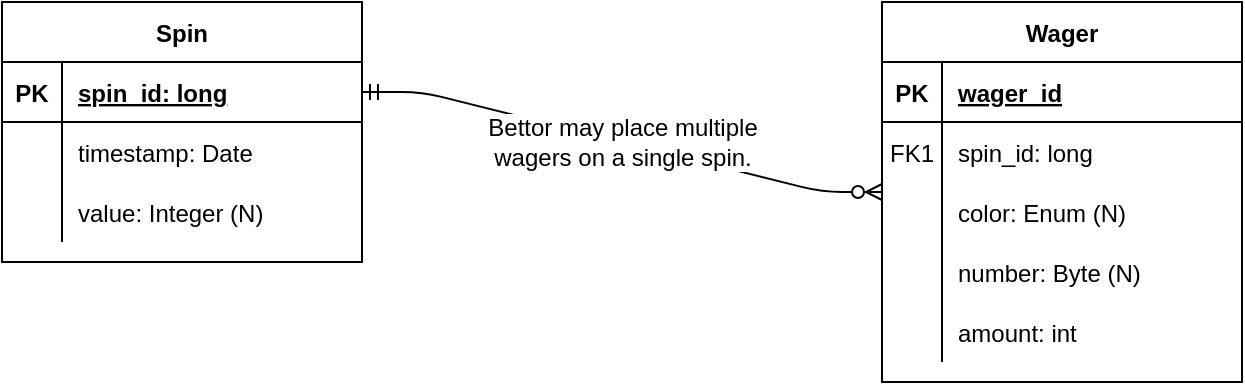<mxfile version="14.4.2" type="device"><diagram id="Kudyr5FTmwJRSDO2PnnL" name="Page-1"><mxGraphModel dx="782" dy="450" grid="1" gridSize="10" guides="1" tooltips="1" connect="1" arrows="1" fold="1" page="1" pageScale="1" pageWidth="850" pageHeight="1100" math="0" shadow="0"><root><mxCell id="0"/><mxCell id="1" parent="0"/><mxCell id="7VwLD8mQD-cMxTHsztN--1" value="Spin" style="shape=table;startSize=30;container=1;collapsible=1;childLayout=tableLayout;fixedRows=1;rowLines=0;fontStyle=1;align=center;resizeLast=1;" vertex="1" parent="1"><mxGeometry x="100" y="110" width="180" height="130" as="geometry"/></mxCell><mxCell id="7VwLD8mQD-cMxTHsztN--2" value="" style="shape=partialRectangle;collapsible=0;dropTarget=0;pointerEvents=0;fillColor=none;top=0;left=0;bottom=1;right=0;points=[[0,0.5],[1,0.5]];portConstraint=eastwest;" vertex="1" parent="7VwLD8mQD-cMxTHsztN--1"><mxGeometry y="30" width="180" height="30" as="geometry"/></mxCell><mxCell id="7VwLD8mQD-cMxTHsztN--3" value="PK" style="shape=partialRectangle;connectable=0;fillColor=none;top=0;left=0;bottom=0;right=0;fontStyle=1;overflow=hidden;" vertex="1" parent="7VwLD8mQD-cMxTHsztN--2"><mxGeometry width="30" height="30" as="geometry"/></mxCell><mxCell id="7VwLD8mQD-cMxTHsztN--4" value="spin_id: long" style="shape=partialRectangle;connectable=0;fillColor=none;top=0;left=0;bottom=0;right=0;align=left;spacingLeft=6;fontStyle=5;overflow=hidden;" vertex="1" parent="7VwLD8mQD-cMxTHsztN--2"><mxGeometry x="30" width="150" height="30" as="geometry"/></mxCell><mxCell id="7VwLD8mQD-cMxTHsztN--5" value="" style="shape=partialRectangle;collapsible=0;dropTarget=0;pointerEvents=0;fillColor=none;top=0;left=0;bottom=0;right=0;points=[[0,0.5],[1,0.5]];portConstraint=eastwest;" vertex="1" parent="7VwLD8mQD-cMxTHsztN--1"><mxGeometry y="60" width="180" height="30" as="geometry"/></mxCell><mxCell id="7VwLD8mQD-cMxTHsztN--6" value="" style="shape=partialRectangle;connectable=0;fillColor=none;top=0;left=0;bottom=0;right=0;editable=1;overflow=hidden;" vertex="1" parent="7VwLD8mQD-cMxTHsztN--5"><mxGeometry width="30" height="30" as="geometry"/></mxCell><mxCell id="7VwLD8mQD-cMxTHsztN--7" value="timestamp: Date" style="shape=partialRectangle;connectable=0;fillColor=none;top=0;left=0;bottom=0;right=0;align=left;spacingLeft=6;overflow=hidden;" vertex="1" parent="7VwLD8mQD-cMxTHsztN--5"><mxGeometry x="30" width="150" height="30" as="geometry"/></mxCell><mxCell id="7VwLD8mQD-cMxTHsztN--8" value="" style="shape=partialRectangle;collapsible=0;dropTarget=0;pointerEvents=0;fillColor=none;top=0;left=0;bottom=0;right=0;points=[[0,0.5],[1,0.5]];portConstraint=eastwest;" vertex="1" parent="7VwLD8mQD-cMxTHsztN--1"><mxGeometry y="90" width="180" height="30" as="geometry"/></mxCell><mxCell id="7VwLD8mQD-cMxTHsztN--9" value="" style="shape=partialRectangle;connectable=0;fillColor=none;top=0;left=0;bottom=0;right=0;editable=1;overflow=hidden;" vertex="1" parent="7VwLD8mQD-cMxTHsztN--8"><mxGeometry width="30" height="30" as="geometry"/></mxCell><mxCell id="7VwLD8mQD-cMxTHsztN--10" value="value: Integer (N)" style="shape=partialRectangle;connectable=0;fillColor=none;top=0;left=0;bottom=0;right=0;align=left;spacingLeft=6;overflow=hidden;fontStyle=0" vertex="1" parent="7VwLD8mQD-cMxTHsztN--8"><mxGeometry x="30" width="150" height="30" as="geometry"/></mxCell><mxCell id="7VwLD8mQD-cMxTHsztN--14" value="Wager" style="shape=table;startSize=30;container=1;collapsible=1;childLayout=tableLayout;fixedRows=1;rowLines=0;fontStyle=1;align=center;resizeLast=1;" vertex="1" parent="1"><mxGeometry x="540" y="110" width="180" height="190" as="geometry"/></mxCell><mxCell id="7VwLD8mQD-cMxTHsztN--15" value="" style="shape=partialRectangle;collapsible=0;dropTarget=0;pointerEvents=0;fillColor=none;top=0;left=0;bottom=1;right=0;points=[[0,0.5],[1,0.5]];portConstraint=eastwest;" vertex="1" parent="7VwLD8mQD-cMxTHsztN--14"><mxGeometry y="30" width="180" height="30" as="geometry"/></mxCell><mxCell id="7VwLD8mQD-cMxTHsztN--16" value="PK" style="shape=partialRectangle;connectable=0;fillColor=none;top=0;left=0;bottom=0;right=0;fontStyle=1;overflow=hidden;" vertex="1" parent="7VwLD8mQD-cMxTHsztN--15"><mxGeometry width="30" height="30" as="geometry"/></mxCell><mxCell id="7VwLD8mQD-cMxTHsztN--17" value="wager_id" style="shape=partialRectangle;connectable=0;fillColor=none;top=0;left=0;bottom=0;right=0;align=left;spacingLeft=6;fontStyle=5;overflow=hidden;" vertex="1" parent="7VwLD8mQD-cMxTHsztN--15"><mxGeometry x="30" width="150" height="30" as="geometry"/></mxCell><mxCell id="7VwLD8mQD-cMxTHsztN--18" value="" style="shape=partialRectangle;collapsible=0;dropTarget=0;pointerEvents=0;fillColor=none;top=0;left=0;bottom=0;right=0;points=[[0,0.5],[1,0.5]];portConstraint=eastwest;" vertex="1" parent="7VwLD8mQD-cMxTHsztN--14"><mxGeometry y="60" width="180" height="30" as="geometry"/></mxCell><mxCell id="7VwLD8mQD-cMxTHsztN--19" value="FK1" style="shape=partialRectangle;connectable=0;fillColor=none;top=0;left=0;bottom=0;right=0;editable=1;overflow=hidden;" vertex="1" parent="7VwLD8mQD-cMxTHsztN--18"><mxGeometry width="30" height="30" as="geometry"/></mxCell><mxCell id="7VwLD8mQD-cMxTHsztN--20" value="spin_id: long" style="shape=partialRectangle;connectable=0;fillColor=none;top=0;left=0;bottom=0;right=0;align=left;spacingLeft=6;overflow=hidden;" vertex="1" parent="7VwLD8mQD-cMxTHsztN--18"><mxGeometry x="30" width="150" height="30" as="geometry"/></mxCell><mxCell id="7VwLD8mQD-cMxTHsztN--21" value="" style="shape=partialRectangle;collapsible=0;dropTarget=0;pointerEvents=0;fillColor=none;top=0;left=0;bottom=0;right=0;points=[[0,0.5],[1,0.5]];portConstraint=eastwest;" vertex="1" parent="7VwLD8mQD-cMxTHsztN--14"><mxGeometry y="90" width="180" height="30" as="geometry"/></mxCell><mxCell id="7VwLD8mQD-cMxTHsztN--22" value="" style="shape=partialRectangle;connectable=0;fillColor=none;top=0;left=0;bottom=0;right=0;editable=1;overflow=hidden;" vertex="1" parent="7VwLD8mQD-cMxTHsztN--21"><mxGeometry width="30" height="30" as="geometry"/></mxCell><mxCell id="7VwLD8mQD-cMxTHsztN--23" value="color: Enum (N)" style="shape=partialRectangle;connectable=0;fillColor=none;top=0;left=0;bottom=0;right=0;align=left;spacingLeft=6;overflow=hidden;" vertex="1" parent="7VwLD8mQD-cMxTHsztN--21"><mxGeometry x="30" width="150" height="30" as="geometry"/></mxCell><mxCell id="7VwLD8mQD-cMxTHsztN--24" value="" style="shape=partialRectangle;collapsible=0;dropTarget=0;pointerEvents=0;fillColor=none;top=0;left=0;bottom=0;right=0;points=[[0,0.5],[1,0.5]];portConstraint=eastwest;" vertex="1" parent="7VwLD8mQD-cMxTHsztN--14"><mxGeometry y="120" width="180" height="30" as="geometry"/></mxCell><mxCell id="7VwLD8mQD-cMxTHsztN--25" value="" style="shape=partialRectangle;connectable=0;fillColor=none;top=0;left=0;bottom=0;right=0;editable=1;overflow=hidden;" vertex="1" parent="7VwLD8mQD-cMxTHsztN--24"><mxGeometry width="30" height="30" as="geometry"/></mxCell><mxCell id="7VwLD8mQD-cMxTHsztN--26" value="number: Byte (N)" style="shape=partialRectangle;connectable=0;fillColor=none;top=0;left=0;bottom=0;right=0;align=left;spacingLeft=6;overflow=hidden;" vertex="1" parent="7VwLD8mQD-cMxTHsztN--24"><mxGeometry x="30" width="150" height="30" as="geometry"/></mxCell><mxCell id="7VwLD8mQD-cMxTHsztN--27" value="" style="shape=partialRectangle;collapsible=0;dropTarget=0;pointerEvents=0;fillColor=none;top=0;left=0;bottom=0;right=0;points=[[0,0.5],[1,0.5]];portConstraint=eastwest;" vertex="1" parent="7VwLD8mQD-cMxTHsztN--14"><mxGeometry y="150" width="180" height="30" as="geometry"/></mxCell><mxCell id="7VwLD8mQD-cMxTHsztN--28" value="" style="shape=partialRectangle;connectable=0;fillColor=none;top=0;left=0;bottom=0;right=0;editable=1;overflow=hidden;" vertex="1" parent="7VwLD8mQD-cMxTHsztN--27"><mxGeometry width="30" height="30" as="geometry"/></mxCell><mxCell id="7VwLD8mQD-cMxTHsztN--29" value="amount: int" style="shape=partialRectangle;connectable=0;fillColor=none;top=0;left=0;bottom=0;right=0;align=left;spacingLeft=6;overflow=hidden;" vertex="1" parent="7VwLD8mQD-cMxTHsztN--27"><mxGeometry x="30" width="150" height="30" as="geometry"/></mxCell><mxCell id="7VwLD8mQD-cMxTHsztN--30" value="Bettor may place multiple&lt;br&gt;wagers on a single spin." style="edgeStyle=entityRelationEdgeStyle;fontSize=12;html=1;endArrow=ERzeroToMany;startArrow=ERmandOne;entryX=0;entryY=0.5;entryDx=0;entryDy=0;exitX=1;exitY=0.5;exitDx=0;exitDy=0;" edge="1" parent="1" source="7VwLD8mQD-cMxTHsztN--2" target="7VwLD8mQD-cMxTHsztN--14"><mxGeometry width="100" height="100" relative="1" as="geometry"><mxPoint x="350" y="310" as="sourcePoint"/><mxPoint x="450" y="210" as="targetPoint"/></mxGeometry></mxCell></root></mxGraphModel></diagram></mxfile>